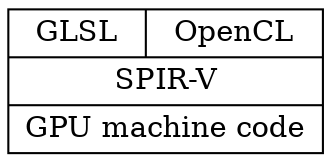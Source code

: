 digraph G {
  rankdir=LR;

  compound=true;
  node [shape=record];
  SW_LAYER [label="{ GLSL | OpenCL } | SPIR-V | GPU machine code"];
}
